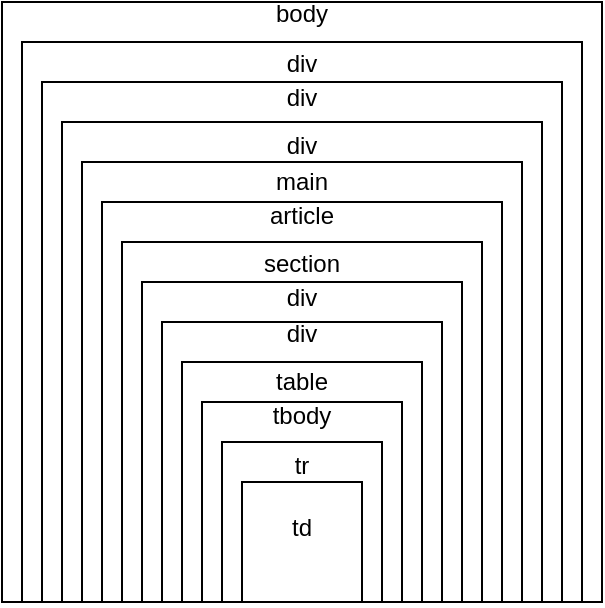<mxfile>
    <diagram id="IllSqvFWQ8WshJjWG_EH" name="Page-1">
        <mxGraphModel dx="1294" dy="617" grid="1" gridSize="10" guides="1" tooltips="1" connect="1" arrows="1" fold="1" page="1" pageScale="1" pageWidth="827" pageHeight="1169" math="0" shadow="0">
            <root>
                <mxCell id="0"/>
                <mxCell id="1" parent="0"/>
                <mxCell id="15" value="body&lt;br&gt;&lt;br&gt;&lt;br&gt;&lt;br&gt;&lt;br&gt;&lt;br&gt;&lt;br&gt;&lt;br&gt;&lt;br&gt;&lt;br&gt;&lt;br&gt;&lt;br&gt;&lt;br&gt;&lt;br&gt;&lt;br&gt;&lt;br&gt;&lt;br&gt;&lt;br&gt;&lt;br&gt;&lt;br&gt;&lt;br&gt;" style="rounded=0;whiteSpace=wrap;html=1;" parent="1" vertex="1">
                    <mxGeometry x="160" y="310" width="300" height="300" as="geometry"/>
                </mxCell>
                <mxCell id="16" value="div&lt;br&gt;&lt;br&gt;&lt;br&gt;&lt;br&gt;&lt;br&gt;&lt;br&gt;&lt;br&gt;&lt;br&gt;&lt;br&gt;&lt;br&gt;&lt;br&gt;&lt;br&gt;&lt;br&gt;&lt;br&gt;&lt;br&gt;&lt;br&gt;&lt;br&gt;&lt;br&gt;&lt;br&gt;" style="rounded=0;whiteSpace=wrap;html=1;" parent="1" vertex="1">
                    <mxGeometry x="170" y="330" width="280" height="280" as="geometry"/>
                </mxCell>
                <mxCell id="17" value="div&lt;br&gt;&lt;br&gt;&lt;br&gt;&lt;br&gt;&lt;br&gt;&lt;br&gt;&lt;br&gt;&lt;br&gt;&lt;br&gt;&lt;br&gt;&lt;br&gt;&lt;br&gt;&lt;br&gt;&lt;br&gt;&lt;br&gt;&lt;br&gt;&lt;br&gt;&lt;br&gt;" style="rounded=0;whiteSpace=wrap;html=1;" parent="1" vertex="1">
                    <mxGeometry x="180" y="350" width="260" height="260" as="geometry"/>
                </mxCell>
                <mxCell id="18" value="div&lt;br&gt;&lt;br&gt;&lt;br&gt;&lt;br&gt;&lt;br&gt;&lt;br&gt;&lt;br&gt;&lt;br&gt;&lt;br&gt;&lt;br&gt;&lt;br&gt;&lt;br&gt;&lt;br&gt;&lt;br&gt;&lt;br&gt;&lt;br&gt;" style="rounded=0;whiteSpace=wrap;html=1;" parent="1" vertex="1">
                    <mxGeometry x="190" y="370" width="240" height="240" as="geometry"/>
                </mxCell>
                <mxCell id="19" value="main&lt;br&gt;&lt;br&gt;&lt;br&gt;&lt;br&gt;&lt;br&gt;&lt;br&gt;&lt;br&gt;&lt;br&gt;&lt;br&gt;&lt;br&gt;&lt;br&gt;&lt;br&gt;&lt;br&gt;&lt;br&gt;&lt;br&gt;" style="rounded=0;whiteSpace=wrap;html=1;" parent="1" vertex="1">
                    <mxGeometry x="200" y="390" width="220" height="220" as="geometry"/>
                </mxCell>
                <mxCell id="20" value="article&lt;br&gt;&lt;br&gt;&lt;br&gt;&lt;br&gt;&lt;br&gt;&lt;br&gt;&lt;br&gt;&lt;br&gt;&lt;br&gt;&lt;br&gt;&lt;br&gt;&lt;br&gt;&lt;br&gt;&lt;br&gt;" style="rounded=0;whiteSpace=wrap;html=1;" parent="1" vertex="1">
                    <mxGeometry x="210" y="410" width="200" height="200" as="geometry"/>
                </mxCell>
                <mxCell id="21" value="section&lt;br&gt;&lt;br&gt;&lt;br&gt;&lt;br&gt;&lt;br&gt;&lt;br&gt;&lt;br&gt;&lt;br&gt;&lt;br&gt;&lt;br&gt;&lt;br&gt;&lt;br&gt;" style="rounded=0;whiteSpace=wrap;html=1;" parent="1" vertex="1">
                    <mxGeometry x="220" y="430" width="180" height="180" as="geometry"/>
                </mxCell>
                <mxCell id="22" value="div&lt;br&gt;&lt;br&gt;&lt;br&gt;&lt;br&gt;&lt;br&gt;&lt;br&gt;&lt;br&gt;&lt;br&gt;&lt;br&gt;&lt;br&gt;&lt;br&gt;" style="rounded=0;whiteSpace=wrap;html=1;" parent="1" vertex="1">
                    <mxGeometry x="230" y="450" width="160" height="160" as="geometry"/>
                </mxCell>
                <mxCell id="24" value="div&lt;br&gt;&lt;br&gt;&lt;br&gt;&lt;br&gt;&lt;br&gt;&lt;br&gt;&lt;br&gt;&lt;br&gt;&lt;br&gt;&lt;br&gt;" style="rounded=0;whiteSpace=wrap;html=1;" parent="1" vertex="1">
                    <mxGeometry x="240" y="470" width="140" height="140" as="geometry"/>
                </mxCell>
                <mxCell id="25" value="table&lt;br&gt;&lt;br&gt;&lt;br&gt;&lt;br&gt;&lt;br&gt;&lt;br&gt;&lt;br&gt;&lt;br&gt;" style="rounded=0;whiteSpace=wrap;html=1;" parent="1" vertex="1">
                    <mxGeometry x="250" y="490" width="120" height="120" as="geometry"/>
                </mxCell>
                <mxCell id="26" value="tbody&lt;br&gt;&lt;br&gt;&lt;br&gt;&lt;br&gt;&lt;br&gt;&lt;br&gt;&lt;br&gt;" style="rounded=0;whiteSpace=wrap;html=1;" parent="1" vertex="1">
                    <mxGeometry x="260" y="510" width="100" height="100" as="geometry"/>
                </mxCell>
                <mxCell id="28" value="tr&lt;br&gt;&lt;br&gt;&lt;br&gt;&lt;br&gt;&lt;br&gt;" style="rounded=0;whiteSpace=wrap;html=1;" parent="1" vertex="1">
                    <mxGeometry x="270" y="530" width="80" height="80" as="geometry"/>
                </mxCell>
                <mxCell id="29" value="td&lt;br&gt;&lt;br&gt;" style="rounded=0;whiteSpace=wrap;html=1;" parent="1" vertex="1">
                    <mxGeometry x="280" y="550" width="60" height="60" as="geometry"/>
                </mxCell>
            </root>
        </mxGraphModel>
    </diagram>
</mxfile>